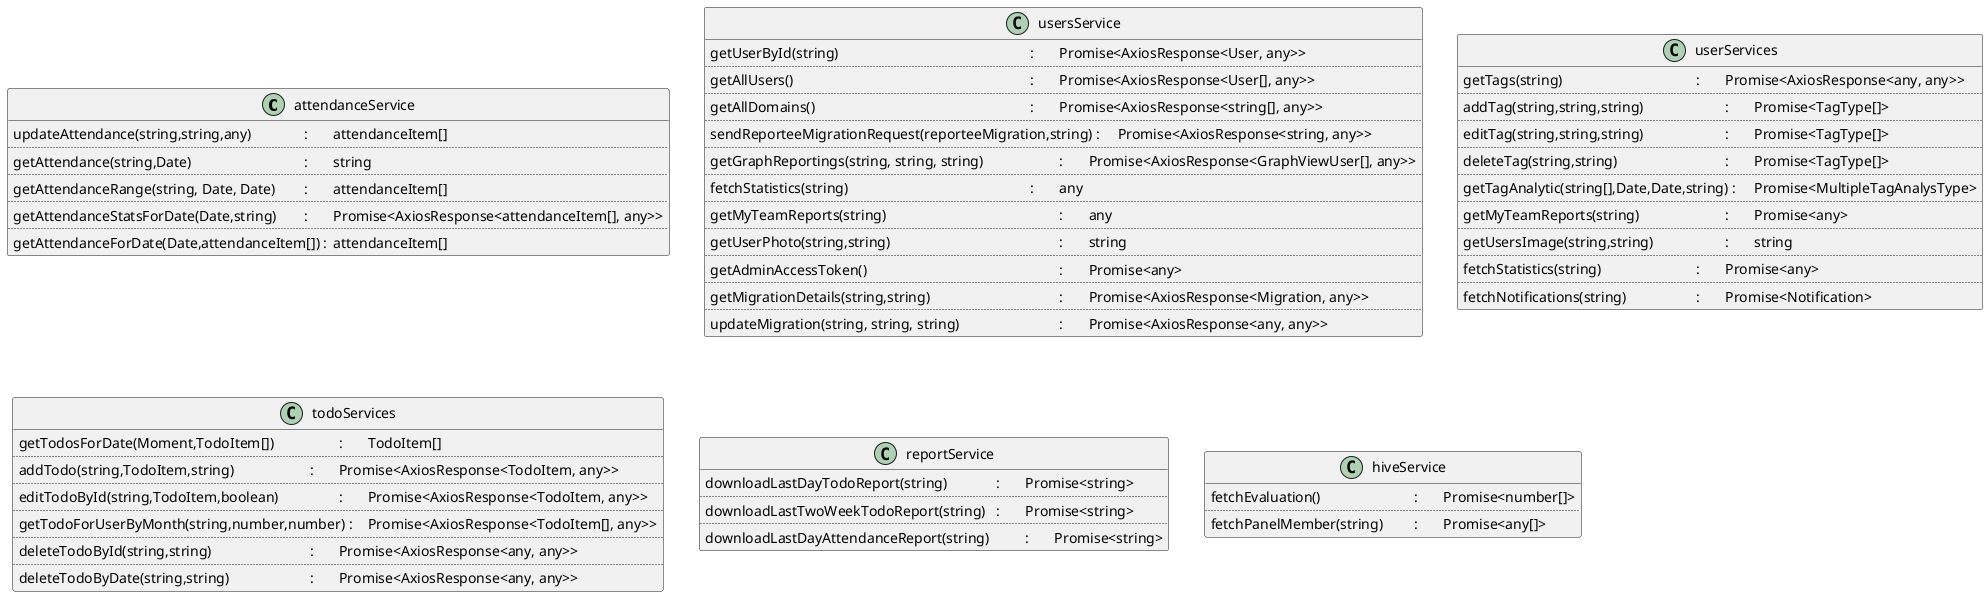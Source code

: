 @startuml Services

class attendanceService {
    updateAttendance(string,string,any) \t\t:\tattendanceItem[]
    ..
    getAttendance(string,Date)   \t\t\t\t:\tstring
    ..
    getAttendanceRange(string, Date, Date) \t:\tattendanceItem[]
    ..
    getAttendanceStatsForDate(Date,string) \t:\tPromise<AxiosResponse<attendanceItem[], any>>
    ..
    getAttendanceForDate(Date,attendanceItem[]) :\tattendanceItem[]
}

class usersService {
    getUserById(string)   \t\t\t\t\t\t\t:\tPromise<AxiosResponse<User, any>>
    ..
    getAllUsers() \t\t\t\t\t\t\t\t\t:\tPromise<AxiosResponse<User[], any>>
    ..
    getAllDomains() \t\t\t\t\t\t\t\t:\tPromise<AxiosResponse<string[], any>>
    ..
    sendReporteeMigrationRequest(reporteeMigration,string) :\tPromise<AxiosResponse<string, any>>
    ..
    getGraphReportings(string, string, string)   \t\t\t:\tPromise<AxiosResponse<GraphViewUser[], any>>
    ..
    fetchStatistics(string) \t\t\t\t\t\t\t:\tany
    ..
    getMyTeamReports(string) \t\t\t\t\t\t:\tany
    ..
    getUserPhoto(string,string) \t\t\t\t\t\t:\tstring
    ..
    getAdminAccessToken() \t\t\t\t\t\t\t:\tPromise<any>
    ..
    getMigrationDetails(string,string) \t\t\t\t\t:\tPromise<AxiosResponse<Migration, any>>
    ..
    updateMigration(string, string, string)   \t\t\t\t:\tPromise<AxiosResponse<any, any>>    
}


class userServices {
    getTags(string) \t\t\t\t\t:\tPromise<AxiosResponse<any, any>>
    ..
    addTag(string,string,string) \t\t\t:\tPromise<TagType[]>
    ..
    editTag(string,string,string) \t\t\t:\tPromise<TagType[]>
    ..
    deleteTag(string,string) \t\t\t\t:\tPromise<TagType[]>
    ..
    getTagAnalytic(string[],Date,Date,string) :\tPromise<MultipleTagAnalysType>
    ..
    getMyTeamReports(string) \t\t\t:\tPromise<any>
    ..
    getUsersImage(string,string) \t\t\t:\tstring
    ..
    fetchStatistics(string)  \t\t\t\t:\tPromise<any>
    ..
    fetchNotifications(string)  \t\t\t:\tPromise<Notification>
}

class todoServices {
    getTodosForDate(Moment,TodoItem[])  \t\t:\tTodoItem[]
    ..
    addTodo(string,TodoItem,string) \t\t\t:\tPromise<AxiosResponse<TodoItem, any>>
    ..
    editTodoById(string,TodoItem,boolean) \t\t:\tPromise<AxiosResponse<TodoItem, any>>
    ..
    getTodoForUserByMonth(string,number,number) :\tPromise<AxiosResponse<TodoItem[], any>>
    ..
    deleteTodoById(string,string)  \t\t\t\t:\tPromise<AxiosResponse<any, any>>
    ..
    deleteTodoByDate(string,string)  \t\t\t:\tPromise<AxiosResponse<any, any>>
}

class reportService {
    downloadLastDayTodoReport(string)  \t\t:\tPromise<string>
    ..
    downloadLastTwoWeekTodoReport(string) \t:\tPromise<string>
    ..
    downloadLastDayAttendanceReport(string)  \t:\tPromise<string>
}

class hiveService {
    fetchEvaluation()  \t\t\t:\tPromise<number[]>
    ..
    fetchPanelMember(string) \t:\tPromise<any[]>
}

@enduml
